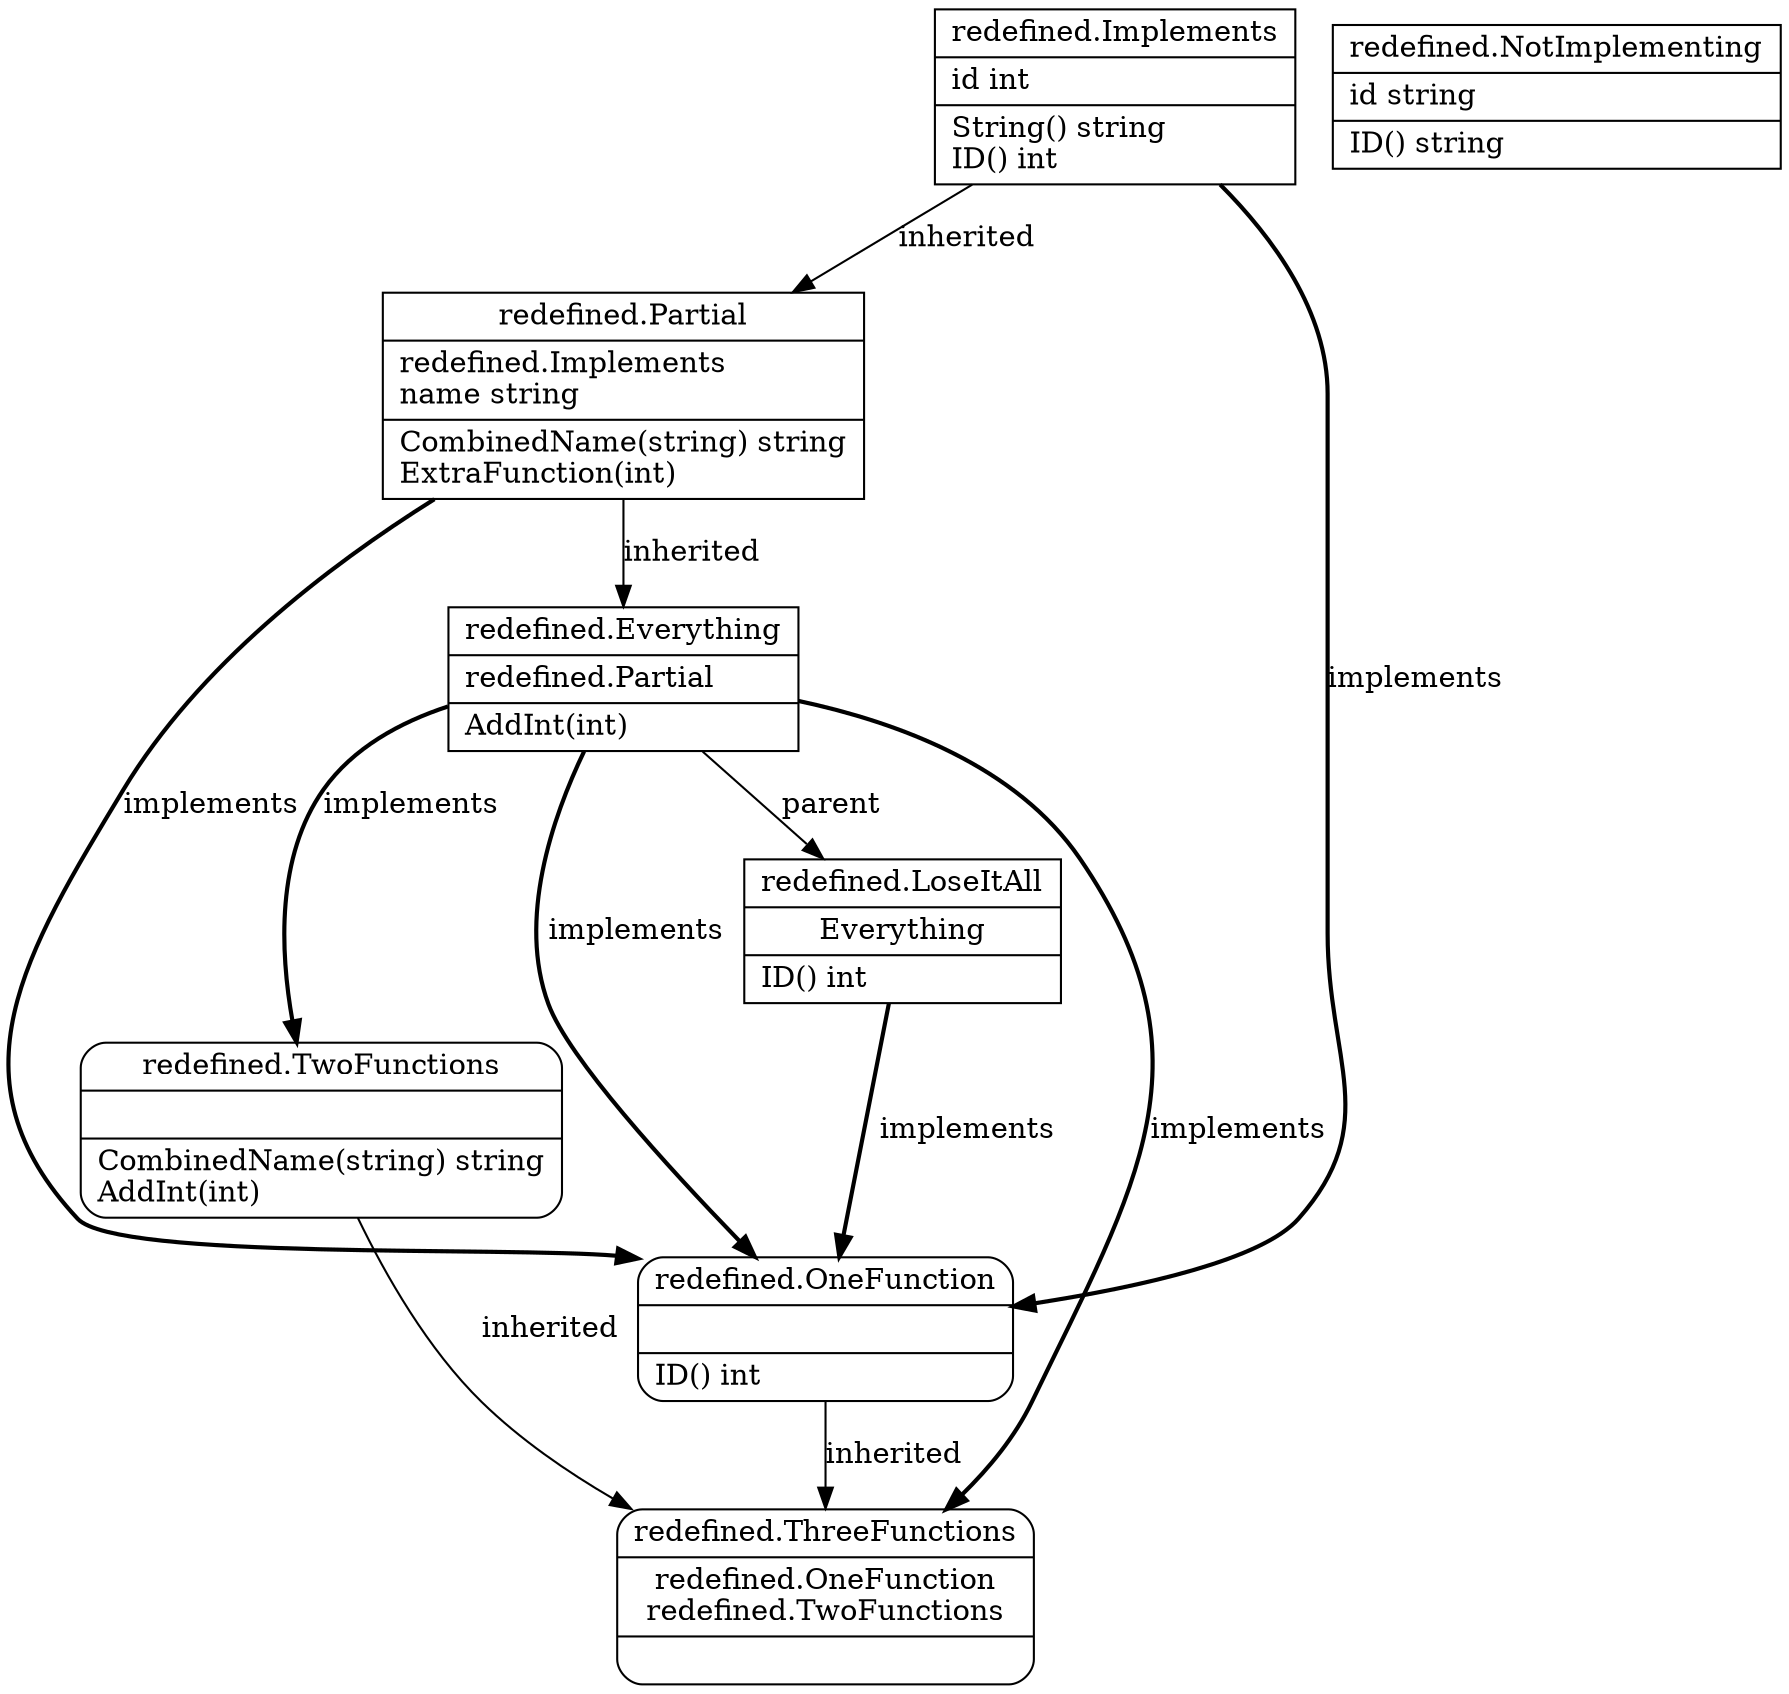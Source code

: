 digraph redefined {
	redefined_SEL_Partial->redefined_SEL_Everything[ label=inherited, style=solid ];
	redefined_SEL_Implements->redefined_SEL_Partial[ label=inherited, style=solid ];
	redefined_SEL_Everything->redefined_SEL_LoseItAll[ label=parent, style=solid ];
	redefined_SEL_Everything->redefined_SEL_TwoFunctions[ label=implements, style=bold ];
	redefined_SEL_OneFunction->redefined_SEL_ThreeFunctions[ label=inherited, style=solid ];
	redefined_SEL_TwoFunctions->redefined_SEL_ThreeFunctions[ label=inherited, style=solid ];
	redefined_SEL_Everything->redefined_SEL_ThreeFunctions[ label=implements, style=bold ];
	redefined_SEL_Everything->redefined_SEL_OneFunction[ label=implements, style=bold ];
	redefined_SEL_Implements->redefined_SEL_OneFunction[ label=implements, style=bold ];
	redefined_SEL_Partial->redefined_SEL_OneFunction[ label=implements, style=bold ];
	redefined_SEL_LoseItAll->redefined_SEL_OneFunction[ label=implements, style=bold ];
	redefined_SEL_Everything [ label="{redefined.Everything|redefined.Partial\l|AddInt(int) \l}", shape=record ];
	redefined_SEL_Implements [ label="{redefined.Implements|id int\l|String() string\lID() int\l}", shape=record ];
	redefined_SEL_LoseItAll [ label="{redefined.LoseItAll|Everything|ID() int\l}", shape=record ];
	redefined_SEL_NotImplementing [ label="{redefined.NotImplementing|id string\l|ID() string\l}", shape=record ];
	redefined_SEL_OneFunction [ label="{redefined.OneFunction||ID() int\l}", shape=Mrecord ];
	redefined_SEL_Partial [ label="{redefined.Partial|redefined.Implements\lname string\l|CombinedName(string) string\lExtraFunction(int) \l}", shape=record ];
	redefined_SEL_ThreeFunctions [ label="{redefined.ThreeFunctions|redefined.OneFunction\nredefined.TwoFunctions\n|}", shape=Mrecord ];
	redefined_SEL_TwoFunctions [ label="{redefined.TwoFunctions||CombinedName(string) string\lAddInt(int) \l}", shape=Mrecord ];

}


